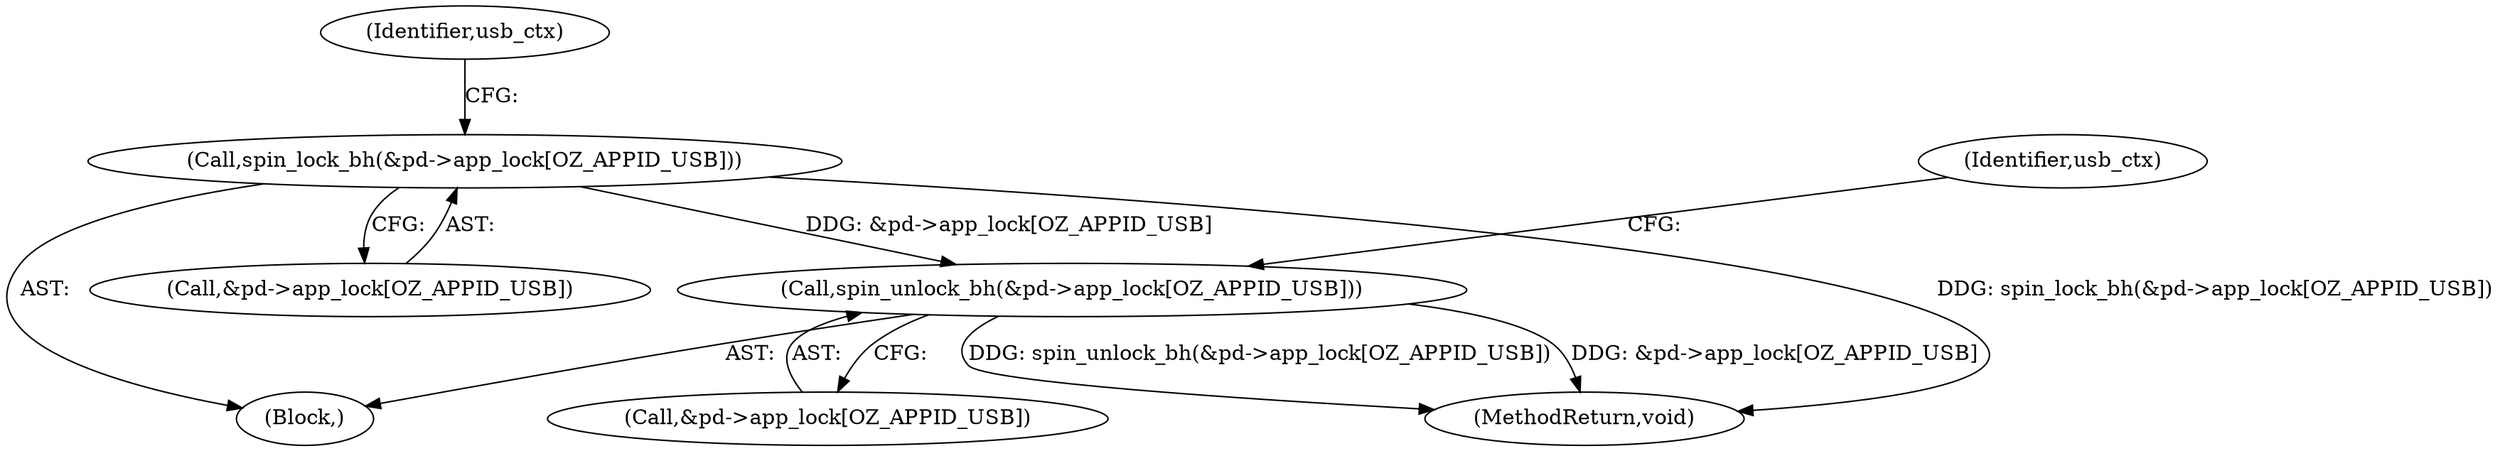 digraph "0_linux_d114b9fe78c8d6fc6e70808c2092aa307c36dc8e@array" {
"1000136" [label="(Call,spin_unlock_bh(&pd->app_lock[OZ_APPID_USB]))"];
"1000116" [label="(Call,spin_lock_bh(&pd->app_lock[OZ_APPID_USB]))"];
"1000136" [label="(Call,spin_unlock_bh(&pd->app_lock[OZ_APPID_USB]))"];
"1000117" [label="(Call,&pd->app_lock[OZ_APPID_USB])"];
"1000137" [label="(Call,&pd->app_lock[OZ_APPID_USB])"];
"1000335" [label="(MethodReturn,void)"];
"1000106" [label="(Block,)"];
"1000116" [label="(Call,spin_lock_bh(&pd->app_lock[OZ_APPID_USB]))"];
"1000124" [label="(Identifier,usb_ctx)"];
"1000145" [label="(Identifier,usb_ctx)"];
"1000136" -> "1000106"  [label="AST: "];
"1000136" -> "1000137"  [label="CFG: "];
"1000137" -> "1000136"  [label="AST: "];
"1000145" -> "1000136"  [label="CFG: "];
"1000136" -> "1000335"  [label="DDG: spin_unlock_bh(&pd->app_lock[OZ_APPID_USB])"];
"1000136" -> "1000335"  [label="DDG: &pd->app_lock[OZ_APPID_USB]"];
"1000116" -> "1000136"  [label="DDG: &pd->app_lock[OZ_APPID_USB]"];
"1000116" -> "1000106"  [label="AST: "];
"1000116" -> "1000117"  [label="CFG: "];
"1000117" -> "1000116"  [label="AST: "];
"1000124" -> "1000116"  [label="CFG: "];
"1000116" -> "1000335"  [label="DDG: spin_lock_bh(&pd->app_lock[OZ_APPID_USB])"];
}
